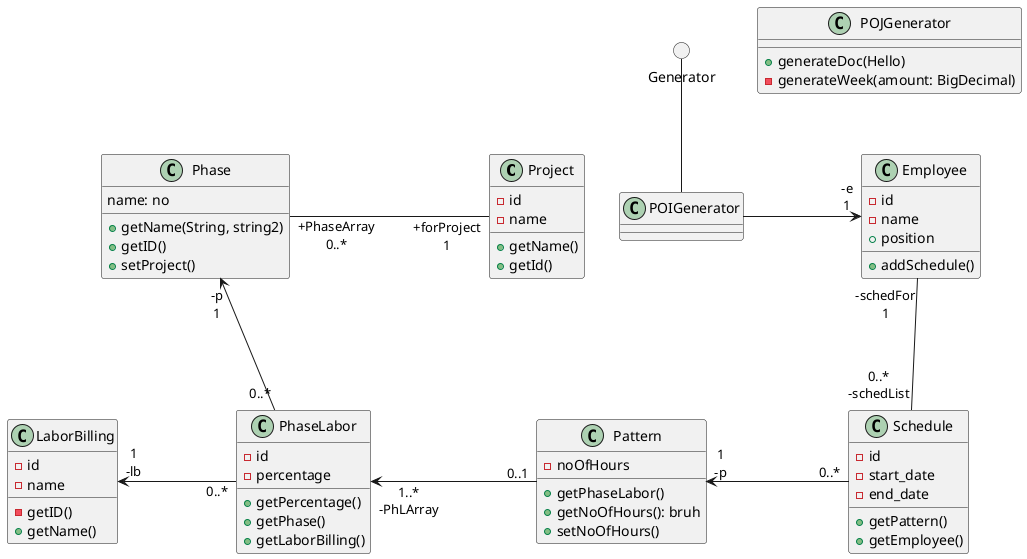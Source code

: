 @startuml
' Class declarations
class Project {
  - id
  - name
  + getName()
  + getId()
}

class Phase {
    name: no
  + getName(String, string2)
  + getID()
  + setProject()
}

class POJGenerator {
  + generateDoc(Hello)
  - generateWeek(amount: BigDecimal)
}

class Employee {
  - id
  - name
  + position 
  + addSchedule()
}

class Schedule {
  - id 
  - start_date
  - end_date
  + getPattern()
  + getEmployee()
}

class Pattern {
  - noOfHours
  + getPhaseLabor()
  + getNoOfHours(): bruh
  + setNoOfHours()
}

class PhaseLabor {
  - id 
  - percentage
  + getPercentage()
  + getPhase()
  + getLaborBilling()
}

class LaborBilling {
  - id 
  - name
  - getID()
  + getName()
}

circle Generator

' Relationships
Project "+forProject\n1" -l-  "+PhaseArray\n0..*" Phase : \t\t\t\t\t\t
Generator -d- POIGenerator
POIGenerator -r--> "-e\n1" Employee: \t\t\t
Employee "-schedFor\n1" -d- "0..*\n-schedList" Schedule: \n\n\n
Schedule "0..*" -l-> "1\n-p" Pattern: \t\t\t
Pattern "0..1" -l-> "1..*\n-PhLArray" PhaseLabor: \t\t\t
PhaseLabor "0..*" -l-> "1\n-lb" LaborBilling: \t\t\t
PhaseLabor "0..*" -u-> "-p\n1" Phase
@enduml
